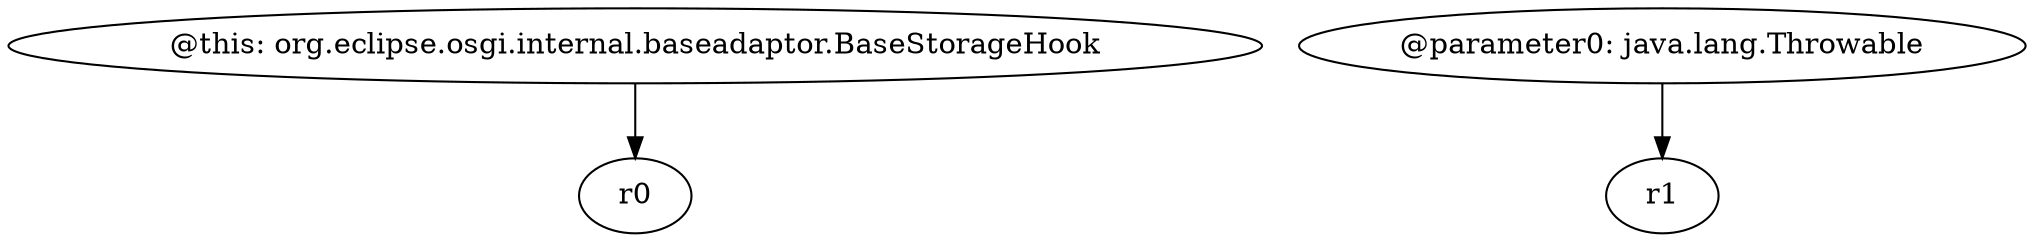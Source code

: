 digraph g {
0[label="@this: org.eclipse.osgi.internal.baseadaptor.BaseStorageHook"]
1[label="r0"]
0->1[label=""]
2[label="@parameter0: java.lang.Throwable"]
3[label="r1"]
2->3[label=""]
}